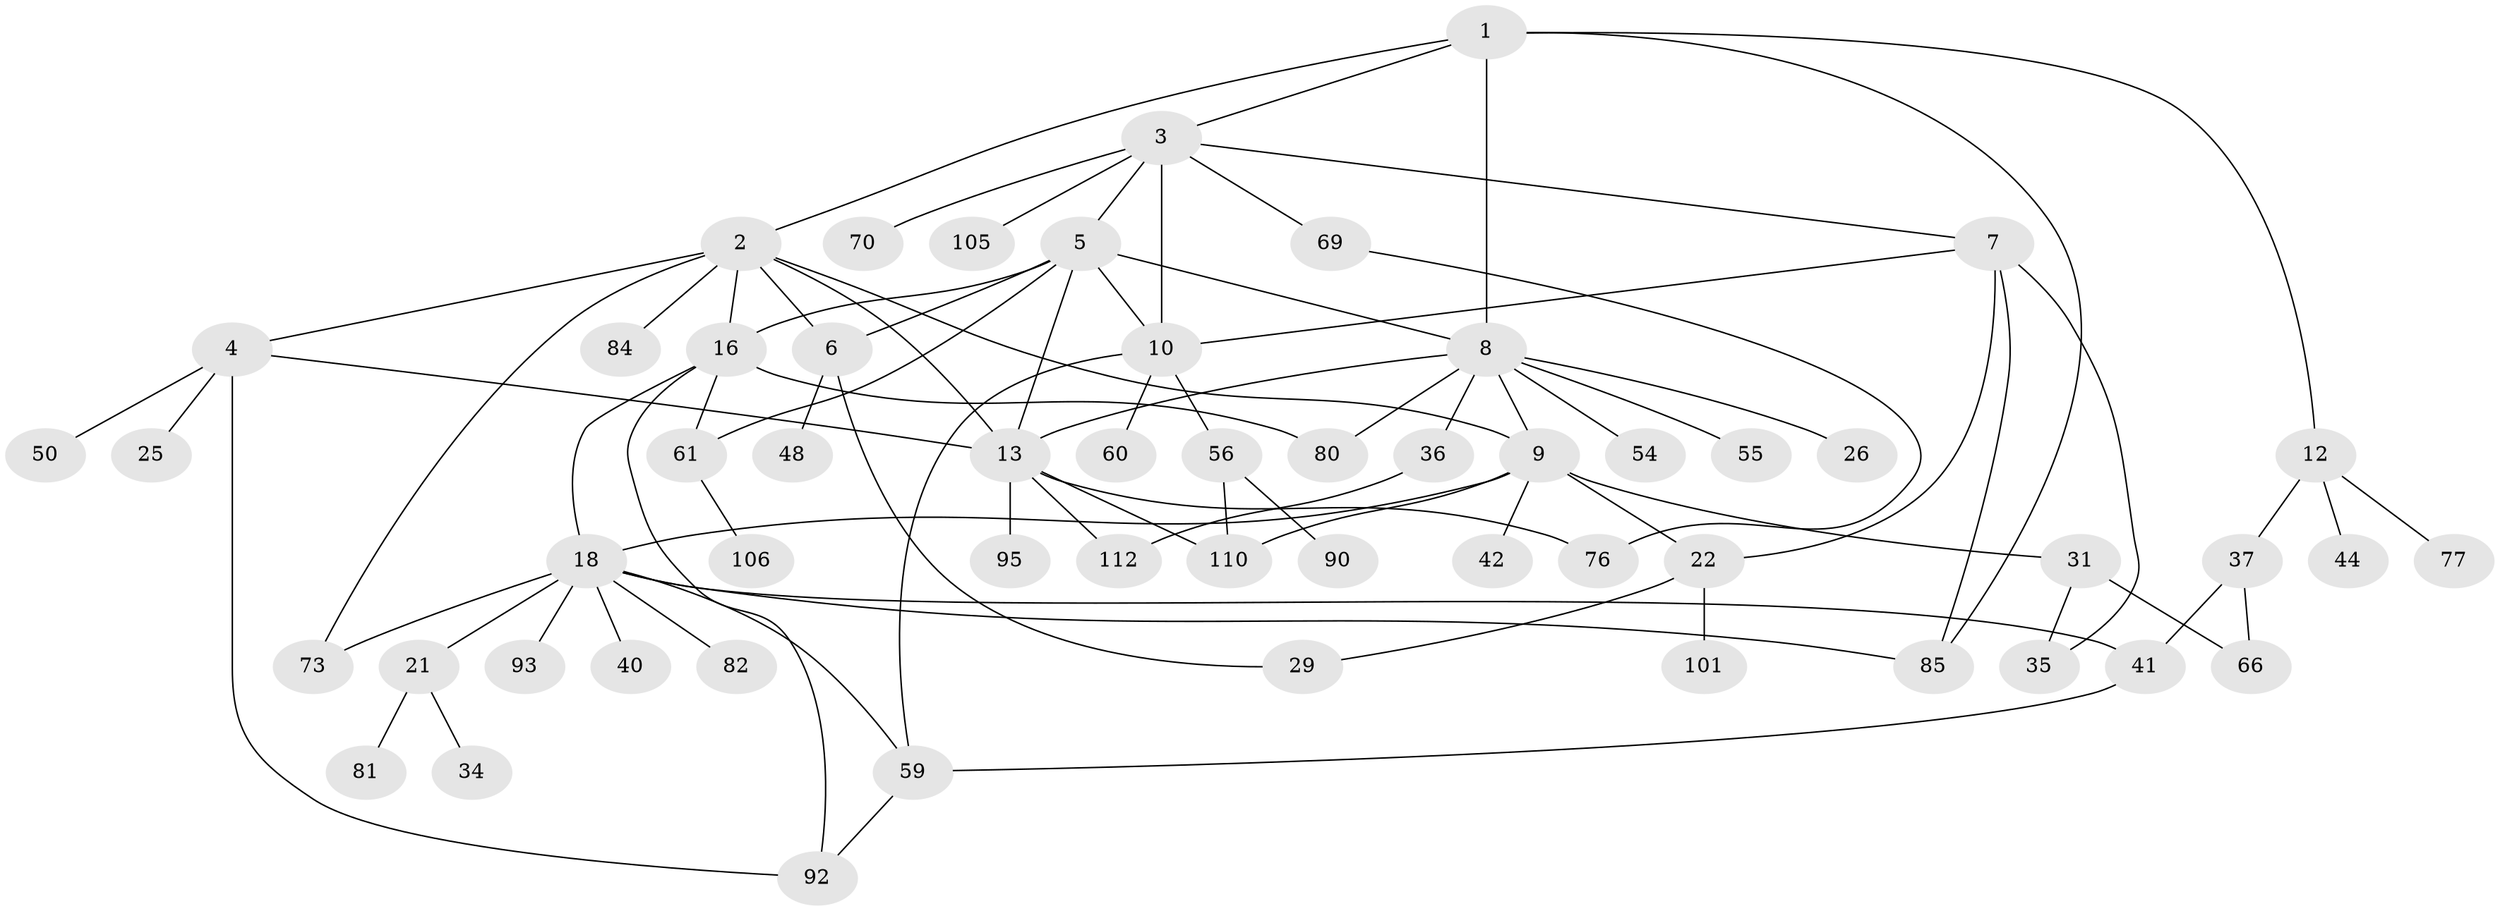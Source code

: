 // original degree distribution, {6: 0.02654867256637168, 8: 0.008849557522123894, 5: 0.10619469026548672, 3: 0.17699115044247787, 4: 0.09734513274336283, 2: 0.2831858407079646, 1: 0.3008849557522124}
// Generated by graph-tools (version 1.1) at 2025/13/03/09/25 04:13:29]
// undirected, 56 vertices, 83 edges
graph export_dot {
graph [start="1"]
  node [color=gray90,style=filled];
  1;
  2;
  3 [super="+67+71"];
  4 [super="+23+65"];
  5 [super="+107+11"];
  6 [super="+46"];
  7 [super="+64"];
  8 [super="+15+27+17+24"];
  9 [super="+14"];
  10 [super="+89+47+33"];
  12 [super="+30"];
  13 [super="+75+100+45"];
  16 [super="+43+49"];
  18 [super="+52+20+19"];
  21;
  22 [super="+99+38"];
  25;
  26;
  29 [super="+104"];
  31;
  34;
  35;
  36 [super="+97"];
  37;
  40;
  41 [super="+78"];
  42;
  44;
  48;
  50 [super="+53"];
  54;
  55;
  56 [super="+113"];
  59 [super="+68+108"];
  60 [super="+62"];
  61;
  66 [super="+88+79"];
  69 [super="+74"];
  70;
  73;
  76 [super="+102"];
  77;
  80 [super="+103"];
  81;
  82 [super="+87"];
  84;
  85;
  90;
  92;
  93;
  95;
  101;
  105;
  106;
  110;
  112;
  1 -- 2;
  1 -- 3;
  1 -- 8 [weight=2];
  1 -- 12;
  1 -- 85;
  2 -- 4;
  2 -- 6;
  2 -- 9;
  2 -- 13;
  2 -- 16;
  2 -- 73;
  2 -- 84;
  3 -- 5;
  3 -- 7;
  3 -- 10;
  3 -- 69;
  3 -- 70;
  3 -- 105;
  4 -- 50;
  4 -- 25;
  4 -- 92;
  4 -- 13;
  5 -- 61;
  5 -- 16 [weight=2];
  5 -- 13;
  5 -- 8;
  5 -- 10;
  5 -- 6;
  6 -- 48;
  6 -- 29;
  7 -- 10;
  7 -- 22;
  7 -- 85;
  7 -- 35;
  8 -- 36;
  8 -- 13;
  8 -- 26;
  8 -- 80;
  8 -- 54;
  8 -- 55;
  8 -- 9;
  9 -- 31;
  9 -- 42;
  9 -- 110;
  9 -- 22;
  9 -- 18;
  10 -- 60;
  10 -- 59;
  10 -- 56;
  12 -- 44;
  12 -- 37;
  12 -- 77;
  13 -- 112;
  13 -- 110 [weight=2];
  13 -- 95;
  13 -- 76;
  16 -- 18 [weight=2];
  16 -- 92;
  16 -- 61;
  16 -- 80;
  18 -- 21;
  18 -- 73;
  18 -- 40;
  18 -- 59;
  18 -- 41;
  18 -- 93;
  18 -- 85;
  18 -- 82;
  21 -- 34;
  21 -- 81;
  22 -- 29;
  22 -- 101;
  31 -- 35;
  31 -- 66;
  36 -- 112;
  37 -- 41;
  37 -- 66;
  41 -- 59;
  56 -- 90;
  56 -- 110;
  59 -- 92;
  61 -- 106;
  69 -- 76;
}

